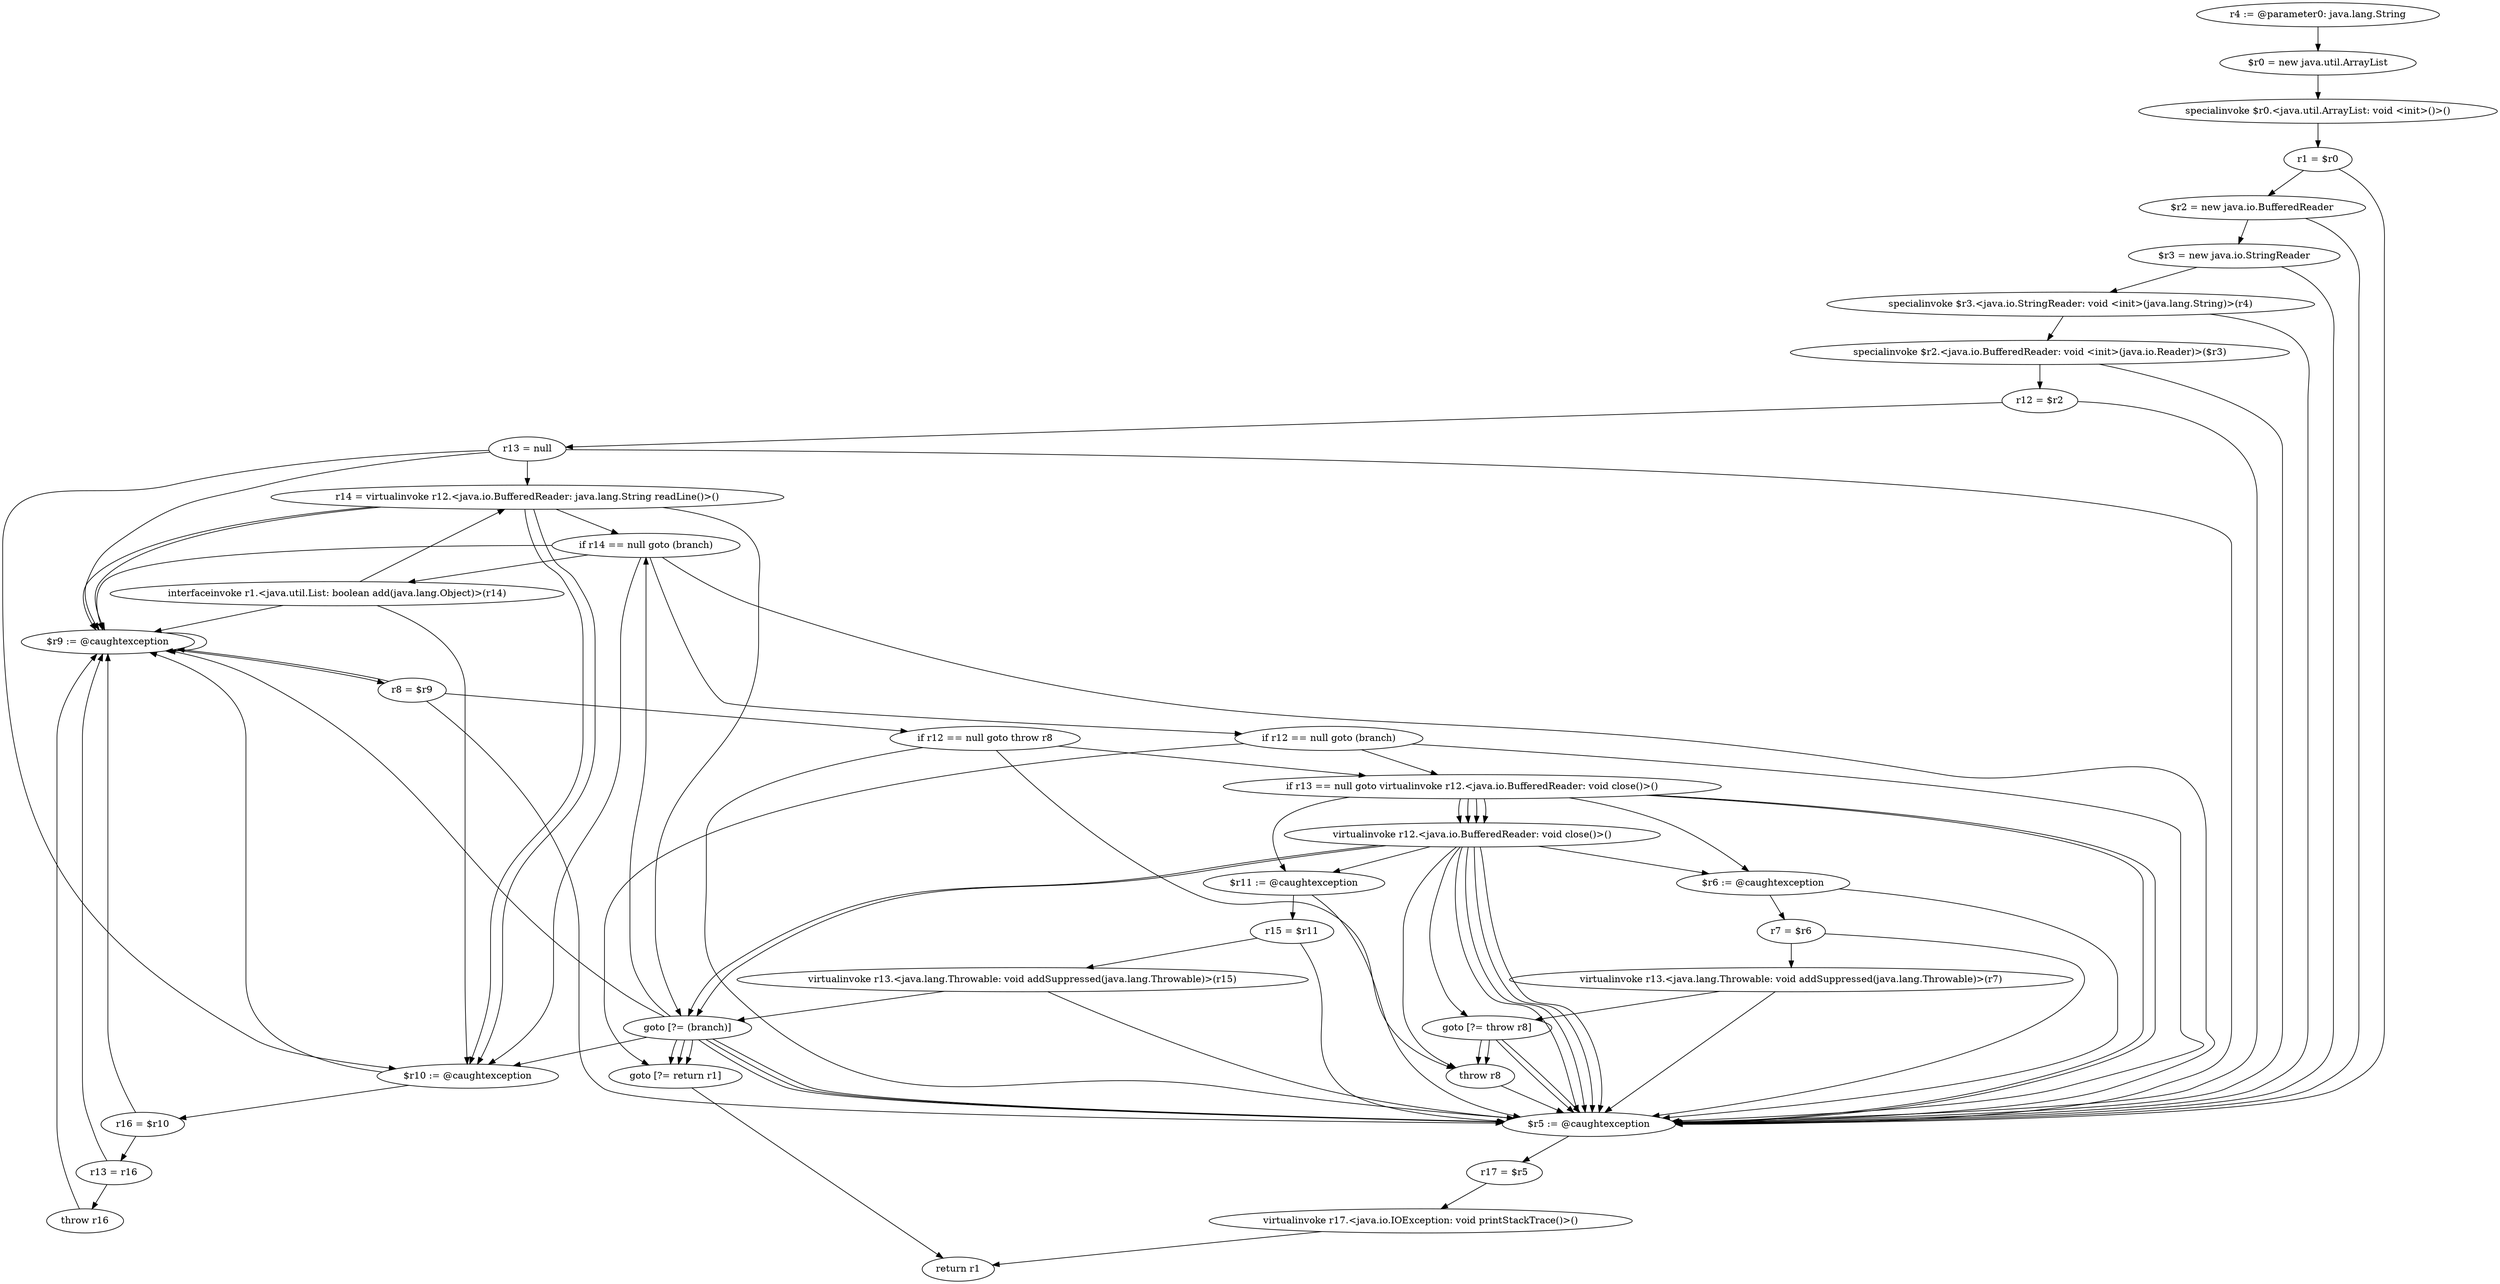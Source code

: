 digraph "unitGraph" {
    "r4 := @parameter0: java.lang.String"
    "$r0 = new java.util.ArrayList"
    "specialinvoke $r0.<java.util.ArrayList: void <init>()>()"
    "r1 = $r0"
    "$r2 = new java.io.BufferedReader"
    "$r3 = new java.io.StringReader"
    "specialinvoke $r3.<java.io.StringReader: void <init>(java.lang.String)>(r4)"
    "specialinvoke $r2.<java.io.BufferedReader: void <init>(java.io.Reader)>($r3)"
    "r12 = $r2"
    "r13 = null"
    "r14 = virtualinvoke r12.<java.io.BufferedReader: java.lang.String readLine()>()"
    "if r14 == null goto (branch)"
    "interfaceinvoke r1.<java.util.List: boolean add(java.lang.Object)>(r14)"
    "goto [?= (branch)]"
    "if r12 == null goto (branch)"
    "if r13 == null goto virtualinvoke r12.<java.io.BufferedReader: void close()>()"
    "virtualinvoke r12.<java.io.BufferedReader: void close()>()"
    "$r11 := @caughtexception"
    "r15 = $r11"
    "virtualinvoke r13.<java.lang.Throwable: void addSuppressed(java.lang.Throwable)>(r15)"
    "$r10 := @caughtexception"
    "r16 = $r10"
    "r13 = r16"
    "throw r16"
    "$r9 := @caughtexception"
    "r8 = $r9"
    "if r12 == null goto throw r8"
    "goto [?= throw r8]"
    "$r6 := @caughtexception"
    "r7 = $r6"
    "virtualinvoke r13.<java.lang.Throwable: void addSuppressed(java.lang.Throwable)>(r7)"
    "throw r8"
    "goto [?= return r1]"
    "$r5 := @caughtexception"
    "r17 = $r5"
    "virtualinvoke r17.<java.io.IOException: void printStackTrace()>()"
    "return r1"
    "r4 := @parameter0: java.lang.String"->"$r0 = new java.util.ArrayList";
    "$r0 = new java.util.ArrayList"->"specialinvoke $r0.<java.util.ArrayList: void <init>()>()";
    "specialinvoke $r0.<java.util.ArrayList: void <init>()>()"->"r1 = $r0";
    "r1 = $r0"->"$r2 = new java.io.BufferedReader";
    "r1 = $r0"->"$r5 := @caughtexception";
    "$r2 = new java.io.BufferedReader"->"$r3 = new java.io.StringReader";
    "$r2 = new java.io.BufferedReader"->"$r5 := @caughtexception";
    "$r3 = new java.io.StringReader"->"specialinvoke $r3.<java.io.StringReader: void <init>(java.lang.String)>(r4)";
    "$r3 = new java.io.StringReader"->"$r5 := @caughtexception";
    "specialinvoke $r3.<java.io.StringReader: void <init>(java.lang.String)>(r4)"->"specialinvoke $r2.<java.io.BufferedReader: void <init>(java.io.Reader)>($r3)";
    "specialinvoke $r3.<java.io.StringReader: void <init>(java.lang.String)>(r4)"->"$r5 := @caughtexception";
    "specialinvoke $r2.<java.io.BufferedReader: void <init>(java.io.Reader)>($r3)"->"r12 = $r2";
    "specialinvoke $r2.<java.io.BufferedReader: void <init>(java.io.Reader)>($r3)"->"$r5 := @caughtexception";
    "r12 = $r2"->"r13 = null";
    "r12 = $r2"->"$r5 := @caughtexception";
    "r13 = null"->"$r10 := @caughtexception";
    "r13 = null"->"$r5 := @caughtexception";
    "r13 = null"->"$r9 := @caughtexception";
    "r13 = null"->"r14 = virtualinvoke r12.<java.io.BufferedReader: java.lang.String readLine()>()";
    "r14 = virtualinvoke r12.<java.io.BufferedReader: java.lang.String readLine()>()"->"$r10 := @caughtexception";
    "r14 = virtualinvoke r12.<java.io.BufferedReader: java.lang.String readLine()>()"->"$r9 := @caughtexception";
    "r14 = virtualinvoke r12.<java.io.BufferedReader: java.lang.String readLine()>()"->"if r14 == null goto (branch)";
    "if r14 == null goto (branch)"->"$r10 := @caughtexception";
    "if r14 == null goto (branch)"->"$r5 := @caughtexception";
    "if r14 == null goto (branch)"->"$r9 := @caughtexception";
    "if r14 == null goto (branch)"->"interfaceinvoke r1.<java.util.List: boolean add(java.lang.Object)>(r14)";
    "if r14 == null goto (branch)"->"if r12 == null goto (branch)";
    "interfaceinvoke r1.<java.util.List: boolean add(java.lang.Object)>(r14)"->"$r10 := @caughtexception";
    "interfaceinvoke r1.<java.util.List: boolean add(java.lang.Object)>(r14)"->"$r9 := @caughtexception";
    "interfaceinvoke r1.<java.util.List: boolean add(java.lang.Object)>(r14)"->"r14 = virtualinvoke r12.<java.io.BufferedReader: java.lang.String readLine()>()";
    "r14 = virtualinvoke r12.<java.io.BufferedReader: java.lang.String readLine()>()"->"$r10 := @caughtexception";
    "r14 = virtualinvoke r12.<java.io.BufferedReader: java.lang.String readLine()>()"->"$r9 := @caughtexception";
    "r14 = virtualinvoke r12.<java.io.BufferedReader: java.lang.String readLine()>()"->"goto [?= (branch)]";
    "goto [?= (branch)]"->"$r10 := @caughtexception";
    "goto [?= (branch)]"->"$r9 := @caughtexception";
    "goto [?= (branch)]"->"if r14 == null goto (branch)";
    "if r12 == null goto (branch)"->"if r13 == null goto virtualinvoke r12.<java.io.BufferedReader: void close()>()";
    "if r12 == null goto (branch)"->"goto [?= return r1]";
    "if r12 == null goto (branch)"->"$r5 := @caughtexception";
    "if r13 == null goto virtualinvoke r12.<java.io.BufferedReader: void close()>()"->"virtualinvoke r12.<java.io.BufferedReader: void close()>()";
    "if r13 == null goto virtualinvoke r12.<java.io.BufferedReader: void close()>()"->"virtualinvoke r12.<java.io.BufferedReader: void close()>()";
    "if r13 == null goto virtualinvoke r12.<java.io.BufferedReader: void close()>()"->"$r11 := @caughtexception";
    "if r13 == null goto virtualinvoke r12.<java.io.BufferedReader: void close()>()"->"$r5 := @caughtexception";
    "virtualinvoke r12.<java.io.BufferedReader: void close()>()"->"$r11 := @caughtexception";
    "virtualinvoke r12.<java.io.BufferedReader: void close()>()"->"$r5 := @caughtexception";
    "virtualinvoke r12.<java.io.BufferedReader: void close()>()"->"goto [?= (branch)]";
    "goto [?= (branch)]"->"goto [?= return r1]";
    "goto [?= (branch)]"->"$r5 := @caughtexception";
    "$r11 := @caughtexception"->"r15 = $r11";
    "$r11 := @caughtexception"->"$r5 := @caughtexception";
    "r15 = $r11"->"virtualinvoke r13.<java.lang.Throwable: void addSuppressed(java.lang.Throwable)>(r15)";
    "r15 = $r11"->"$r5 := @caughtexception";
    "virtualinvoke r13.<java.lang.Throwable: void addSuppressed(java.lang.Throwable)>(r15)"->"goto [?= (branch)]";
    "virtualinvoke r13.<java.lang.Throwable: void addSuppressed(java.lang.Throwable)>(r15)"->"$r5 := @caughtexception";
    "goto [?= (branch)]"->"goto [?= return r1]";
    "goto [?= (branch)]"->"$r5 := @caughtexception";
    "virtualinvoke r12.<java.io.BufferedReader: void close()>()"->"goto [?= (branch)]";
    "virtualinvoke r12.<java.io.BufferedReader: void close()>()"->"$r5 := @caughtexception";
    "goto [?= (branch)]"->"goto [?= return r1]";
    "goto [?= (branch)]"->"$r5 := @caughtexception";
    "$r10 := @caughtexception"->"r16 = $r10";
    "$r10 := @caughtexception"->"$r9 := @caughtexception";
    "r16 = $r10"->"r13 = r16";
    "r16 = $r10"->"$r9 := @caughtexception";
    "r13 = r16"->"throw r16";
    "r13 = r16"->"$r9 := @caughtexception";
    "throw r16"->"$r9 := @caughtexception";
    "$r9 := @caughtexception"->"r8 = $r9";
    "$r9 := @caughtexception"->"$r9 := @caughtexception";
    "r8 = $r9"->"$r9 := @caughtexception";
    "r8 = $r9"->"$r5 := @caughtexception";
    "r8 = $r9"->"if r12 == null goto throw r8";
    "if r12 == null goto throw r8"->"if r13 == null goto virtualinvoke r12.<java.io.BufferedReader: void close()>()";
    "if r12 == null goto throw r8"->"throw r8";
    "if r12 == null goto throw r8"->"$r5 := @caughtexception";
    "if r13 == null goto virtualinvoke r12.<java.io.BufferedReader: void close()>()"->"virtualinvoke r12.<java.io.BufferedReader: void close()>()";
    "if r13 == null goto virtualinvoke r12.<java.io.BufferedReader: void close()>()"->"virtualinvoke r12.<java.io.BufferedReader: void close()>()";
    "if r13 == null goto virtualinvoke r12.<java.io.BufferedReader: void close()>()"->"$r6 := @caughtexception";
    "if r13 == null goto virtualinvoke r12.<java.io.BufferedReader: void close()>()"->"$r5 := @caughtexception";
    "virtualinvoke r12.<java.io.BufferedReader: void close()>()"->"$r6 := @caughtexception";
    "virtualinvoke r12.<java.io.BufferedReader: void close()>()"->"$r5 := @caughtexception";
    "virtualinvoke r12.<java.io.BufferedReader: void close()>()"->"goto [?= throw r8]";
    "goto [?= throw r8]"->"throw r8";
    "goto [?= throw r8]"->"$r5 := @caughtexception";
    "$r6 := @caughtexception"->"r7 = $r6";
    "$r6 := @caughtexception"->"$r5 := @caughtexception";
    "r7 = $r6"->"virtualinvoke r13.<java.lang.Throwable: void addSuppressed(java.lang.Throwable)>(r7)";
    "r7 = $r6"->"$r5 := @caughtexception";
    "virtualinvoke r13.<java.lang.Throwable: void addSuppressed(java.lang.Throwable)>(r7)"->"goto [?= throw r8]";
    "virtualinvoke r13.<java.lang.Throwable: void addSuppressed(java.lang.Throwable)>(r7)"->"$r5 := @caughtexception";
    "goto [?= throw r8]"->"throw r8";
    "goto [?= throw r8]"->"$r5 := @caughtexception";
    "virtualinvoke r12.<java.io.BufferedReader: void close()>()"->"throw r8";
    "virtualinvoke r12.<java.io.BufferedReader: void close()>()"->"$r5 := @caughtexception";
    "throw r8"->"$r5 := @caughtexception";
    "goto [?= return r1]"->"return r1";
    "$r5 := @caughtexception"->"r17 = $r5";
    "r17 = $r5"->"virtualinvoke r17.<java.io.IOException: void printStackTrace()>()";
    "virtualinvoke r17.<java.io.IOException: void printStackTrace()>()"->"return r1";
}
